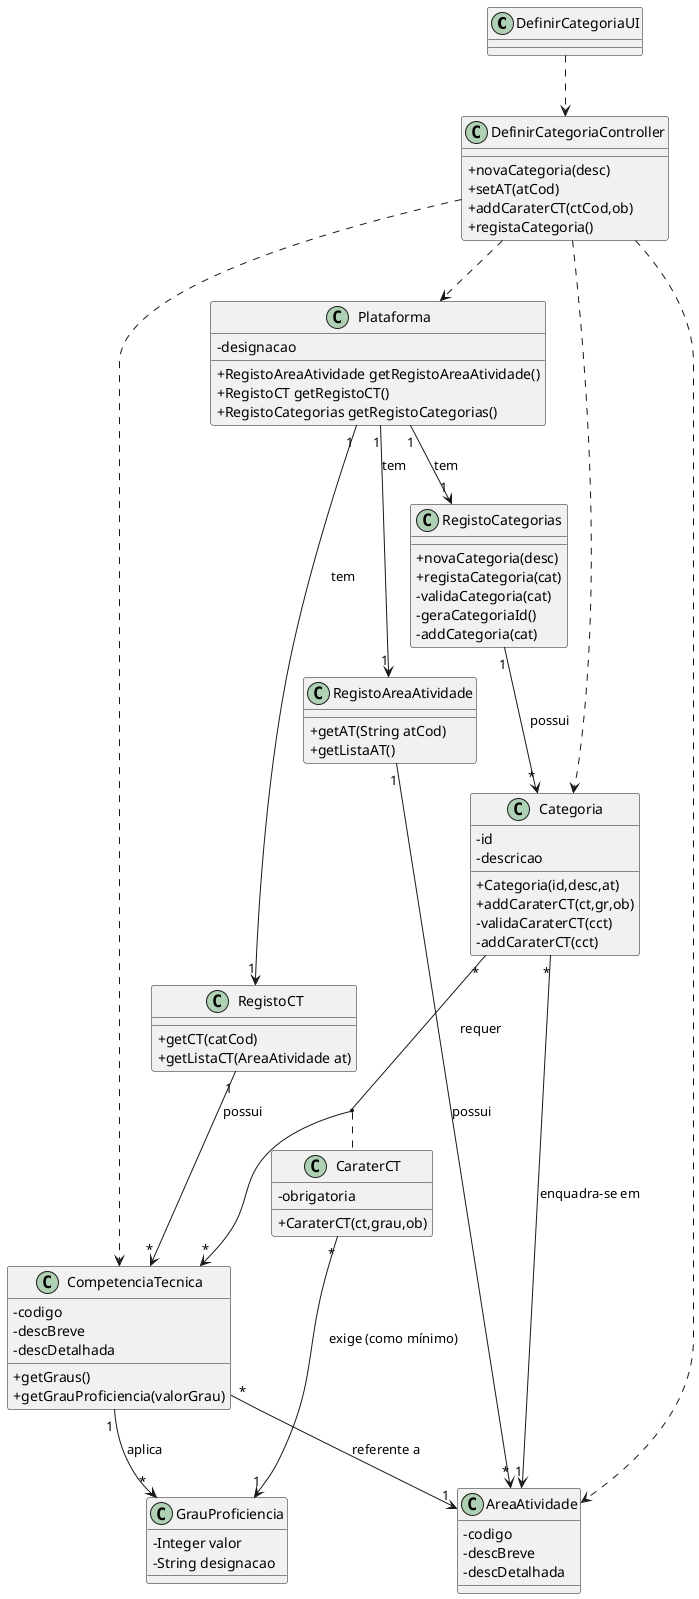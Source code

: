 @startuml
skinparam classAttributeIconSize 0
class DefinirCategoriaUI {
}

class DefinirCategoriaController {
  +novaCategoria(desc)
  +setAT(atCod)
  +addCaraterCT(ctCod,ob)
  +registaCategoria()
}

class Plataforma {
  -designacao
  +RegistoAreaAtividade getRegistoAreaAtividade()
  +RegistoCT getRegistoCT()
  +RegistoCategorias getRegistoCategorias()
}

class RegistoAreaAtividade {
  +getAT(String atCod)
  +getListaAT()
}

class RegistoCT {
  +getCT(catCod)
  +getListaCT(AreaAtividade at)
}

class RegistoCategorias {
  +novaCategoria(desc)
  +registaCategoria(cat)
  -validaCategoria(cat)
  -geraCategoriaId()
  -addCategoria(cat)
}

class CompetenciaTecnica {
  -codigo
  -descBreve
  -descDetalhada
  +getGraus()
  +getGrauProficiencia(valorGrau)
}

class GrauProficiencia {
  -Integer valor
  -String designacao
}

class CaraterCT {
  -obrigatoria
  +CaraterCT(ct,grau,ob)
}


class Categoria {
  -id
  -descricao
  +Categoria(id,desc,at)
  +addCaraterCT(ct,gr,ob)
  -validaCaraterCT(cct)
  -addCaraterCT(cct)
}

class AreaAtividade {
  -codigo
  -descBreve
  -descDetalhada
}

DefinirCategoriaUI ..> DefinirCategoriaController
DefinirCategoriaController ..> Plataforma
DefinirCategoriaController ..> AreaAtividade
DefinirCategoriaController ..> CompetenciaTecnica
DefinirCategoriaController ..> Categoria
Plataforma "1" --> "1" RegistoAreaAtividade : tem
Plataforma "1" --> "1" RegistoCT : tem
Plataforma "1" --> "1" RegistoCategorias : tem

RegistoAreaAtividade "1" --> "*" AreaAtividade : possui
RegistoCategorias "1" --> "*" Categoria : possui

RegistoCT "1" --> "*" CompetenciaTecnica : possui

Categoria "*" --> "1" AreaAtividade: enquadra-se em
Categoria "*" --> "*" CompetenciaTecnica: requer
(Categoria, CompetenciaTecnica) .. CaraterCT
CaraterCT "*" -r-> "1" GrauProficiencia: exige (como mínimo)

CompetenciaTecnica "*" --> "1" AreaAtividade : referente a
CompetenciaTecnica "1" --> "*" GrauProficiencia : aplica






@enduml
